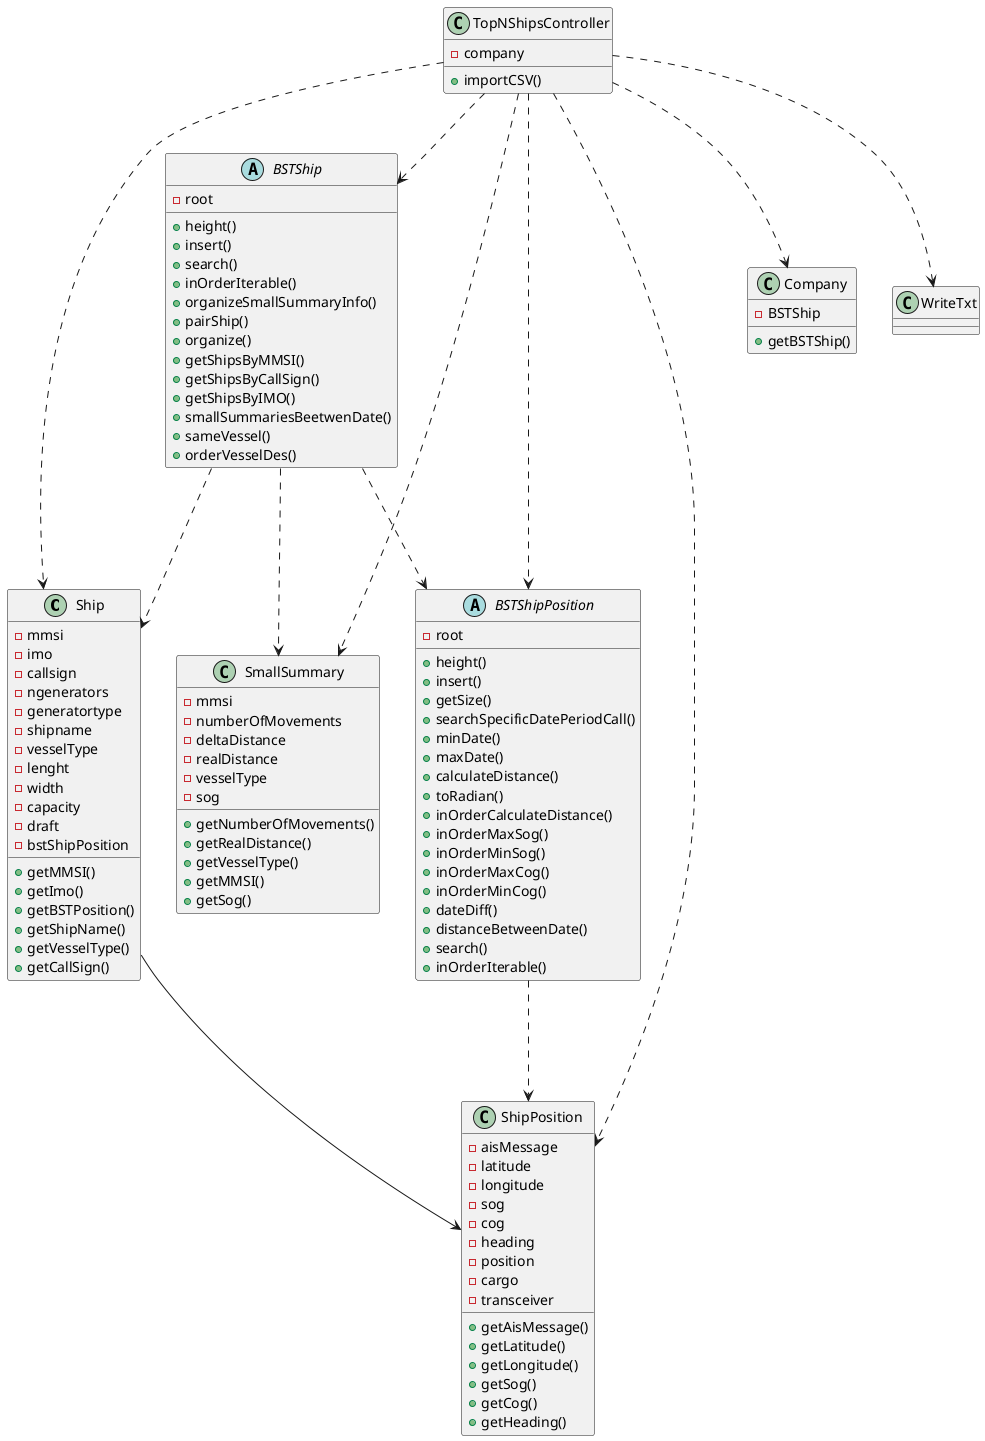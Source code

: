 @startuml
'https://plantuml.com/class-diagram




class Ship{
-mmsi
-imo
-callsign
-ngenerators
-generatortype
-shipname
-vesselType
-lenght
-width
-capacity
-draft
-bstShipPosition
+getMMSI()
+getImo()
+getBSTPosition()
+getShipName()
+getVesselType()
+getCallSign()


}

class Company{
-BSTShip
+getBSTShip()
}

class ShipPosition{
-aisMessage
-latitude
-longitude
-sog
-cog
-heading
-position
-cargo
-transceiver
+getAisMessage()
+getLatitude()
+getLongitude()
+getSog()
+getCog()
+getHeading()

}
abstract BSTShip{
-root
+height()
+insert()
+search()
+inOrderIterable()
+organizeSmallSummaryInfo()
+pairShip()
+organize()
+getShipsByMMSI()
+getShipsByCallSign()
+getShipsByIMO()
+smallSummariesBeetwenDate()
+sameVessel()
+orderVesselDes()
}

abstract BSTShipPosition {
-root
+height()
+insert()
+getSize()
+searchSpecificDatePeriodCall()
+minDate()
+maxDate()
+calculateDistance()
+toRadian()
+inOrderCalculateDistance()
+inOrderMaxSog()
+inOrderMinSog()
+inOrderMaxCog()
+inOrderMinCog()
+dateDiff()
+distanceBetweenDate()
+search()
+inOrderIterable()
}


class SmallSummary{
-mmsi
-numberOfMovements
-deltaDistance
-realDistance
-vesselType
-sog
+getNumberOfMovements()
+getRealDistance()
+getVesselType()
+getMMSI()
+getSog()
}

class TopNShipsController{
-company
+importCSV()
}


TopNShipsController..>Company
TopNShipsController..>BSTShip
TopNShipsController..>BSTShipPosition
TopNShipsController..>ShipPosition
TopNShipsController..>Ship
TopNShipsController..>SmallSummary
TopNShipsController..>WriteTxt


BSTShip ...>BSTShipPosition
BSTShip ...>Ship
BSTShip ...>SmallSummary

BSTShipPosition ...>ShipPosition

Ship --> ShipPosition
@enduml
